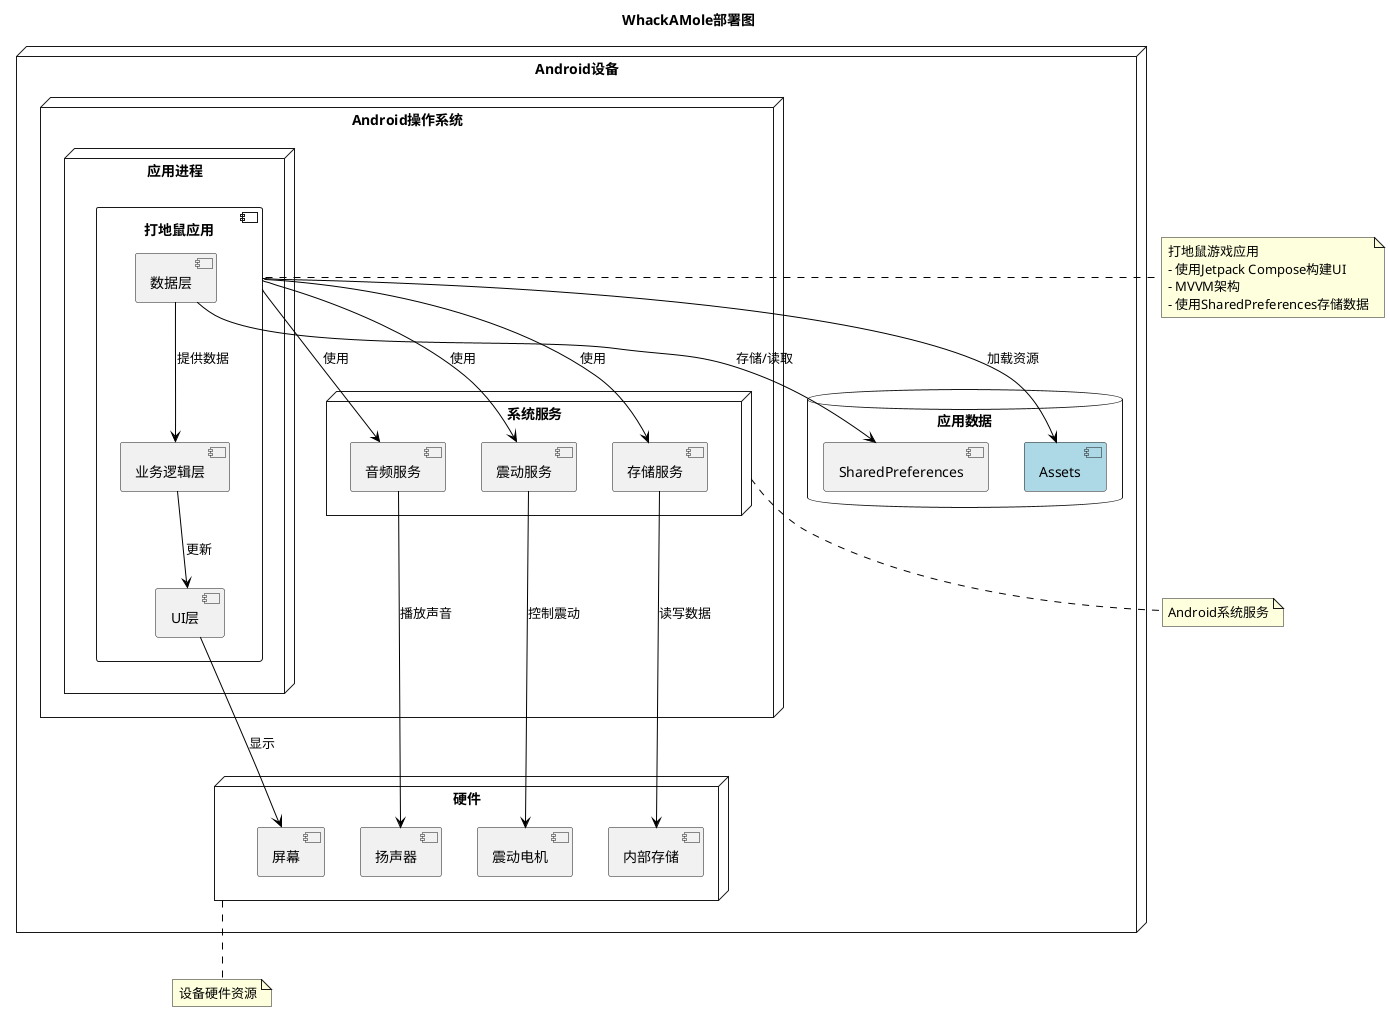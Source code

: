 @startuml

title WhackAMole部署图

' 设置样式
skinparam {
  BackgroundColor White
  ArrowColor Black
}

' 设备节点
node "Android设备" as AndroidDevice {
  node "Android操作系统" as AndroidOS {
    node "应用进程" as AppProcess {
      component "打地鼠应用" as WhackAMoleApp {
        component "UI层" as UILayer
        component "业务逻辑层" as BusinessLayer
        component "数据层" as DataLayer
      }
    }
    
    node "系统服务" as SystemServices {
      component "音频服务" as AudioService
      component "震动服务" as VibrationService
      component "存储服务" as StorageService
    }
  }
  
  database "应用数据" as AppData {
    component "SharedPreferences" as SharedPreferences
    component "Assets" as Assets #LightBlue
  }
  
  node "硬件" as Hardware {
    component "屏幕" as Screen
    component "扬声器" as Speaker
    component "震动电机" as VibratorMotor
    component "内部存储" as InternalStorage
  }
}

' 组件之间的连接
UILayer --> Screen : 显示
BusinessLayer --> UILayer : 更新
DataLayer --> BusinessLayer : 提供数据

AudioService --> Speaker : 播放声音
VibrationService --> VibratorMotor : 控制震动
StorageService --> InternalStorage : 读写数据

WhackAMoleApp --> AudioService : 使用
WhackAMoleApp --> VibrationService : 使用
WhackAMoleApp --> StorageService : 使用

DataLayer --> SharedPreferences : 存储/读取
WhackAMoleApp --> Assets : 加载资源

' 添加说明
note right of WhackAMoleApp
  打地鼠游戏应用
  - 使用Jetpack Compose构建UI
  - MVVM架构
  - 使用SharedPreferences存储数据
end note

note bottom of Hardware
  设备硬件资源
end note

note bottom of SystemServices
  Android系统服务
end note

@enduml 